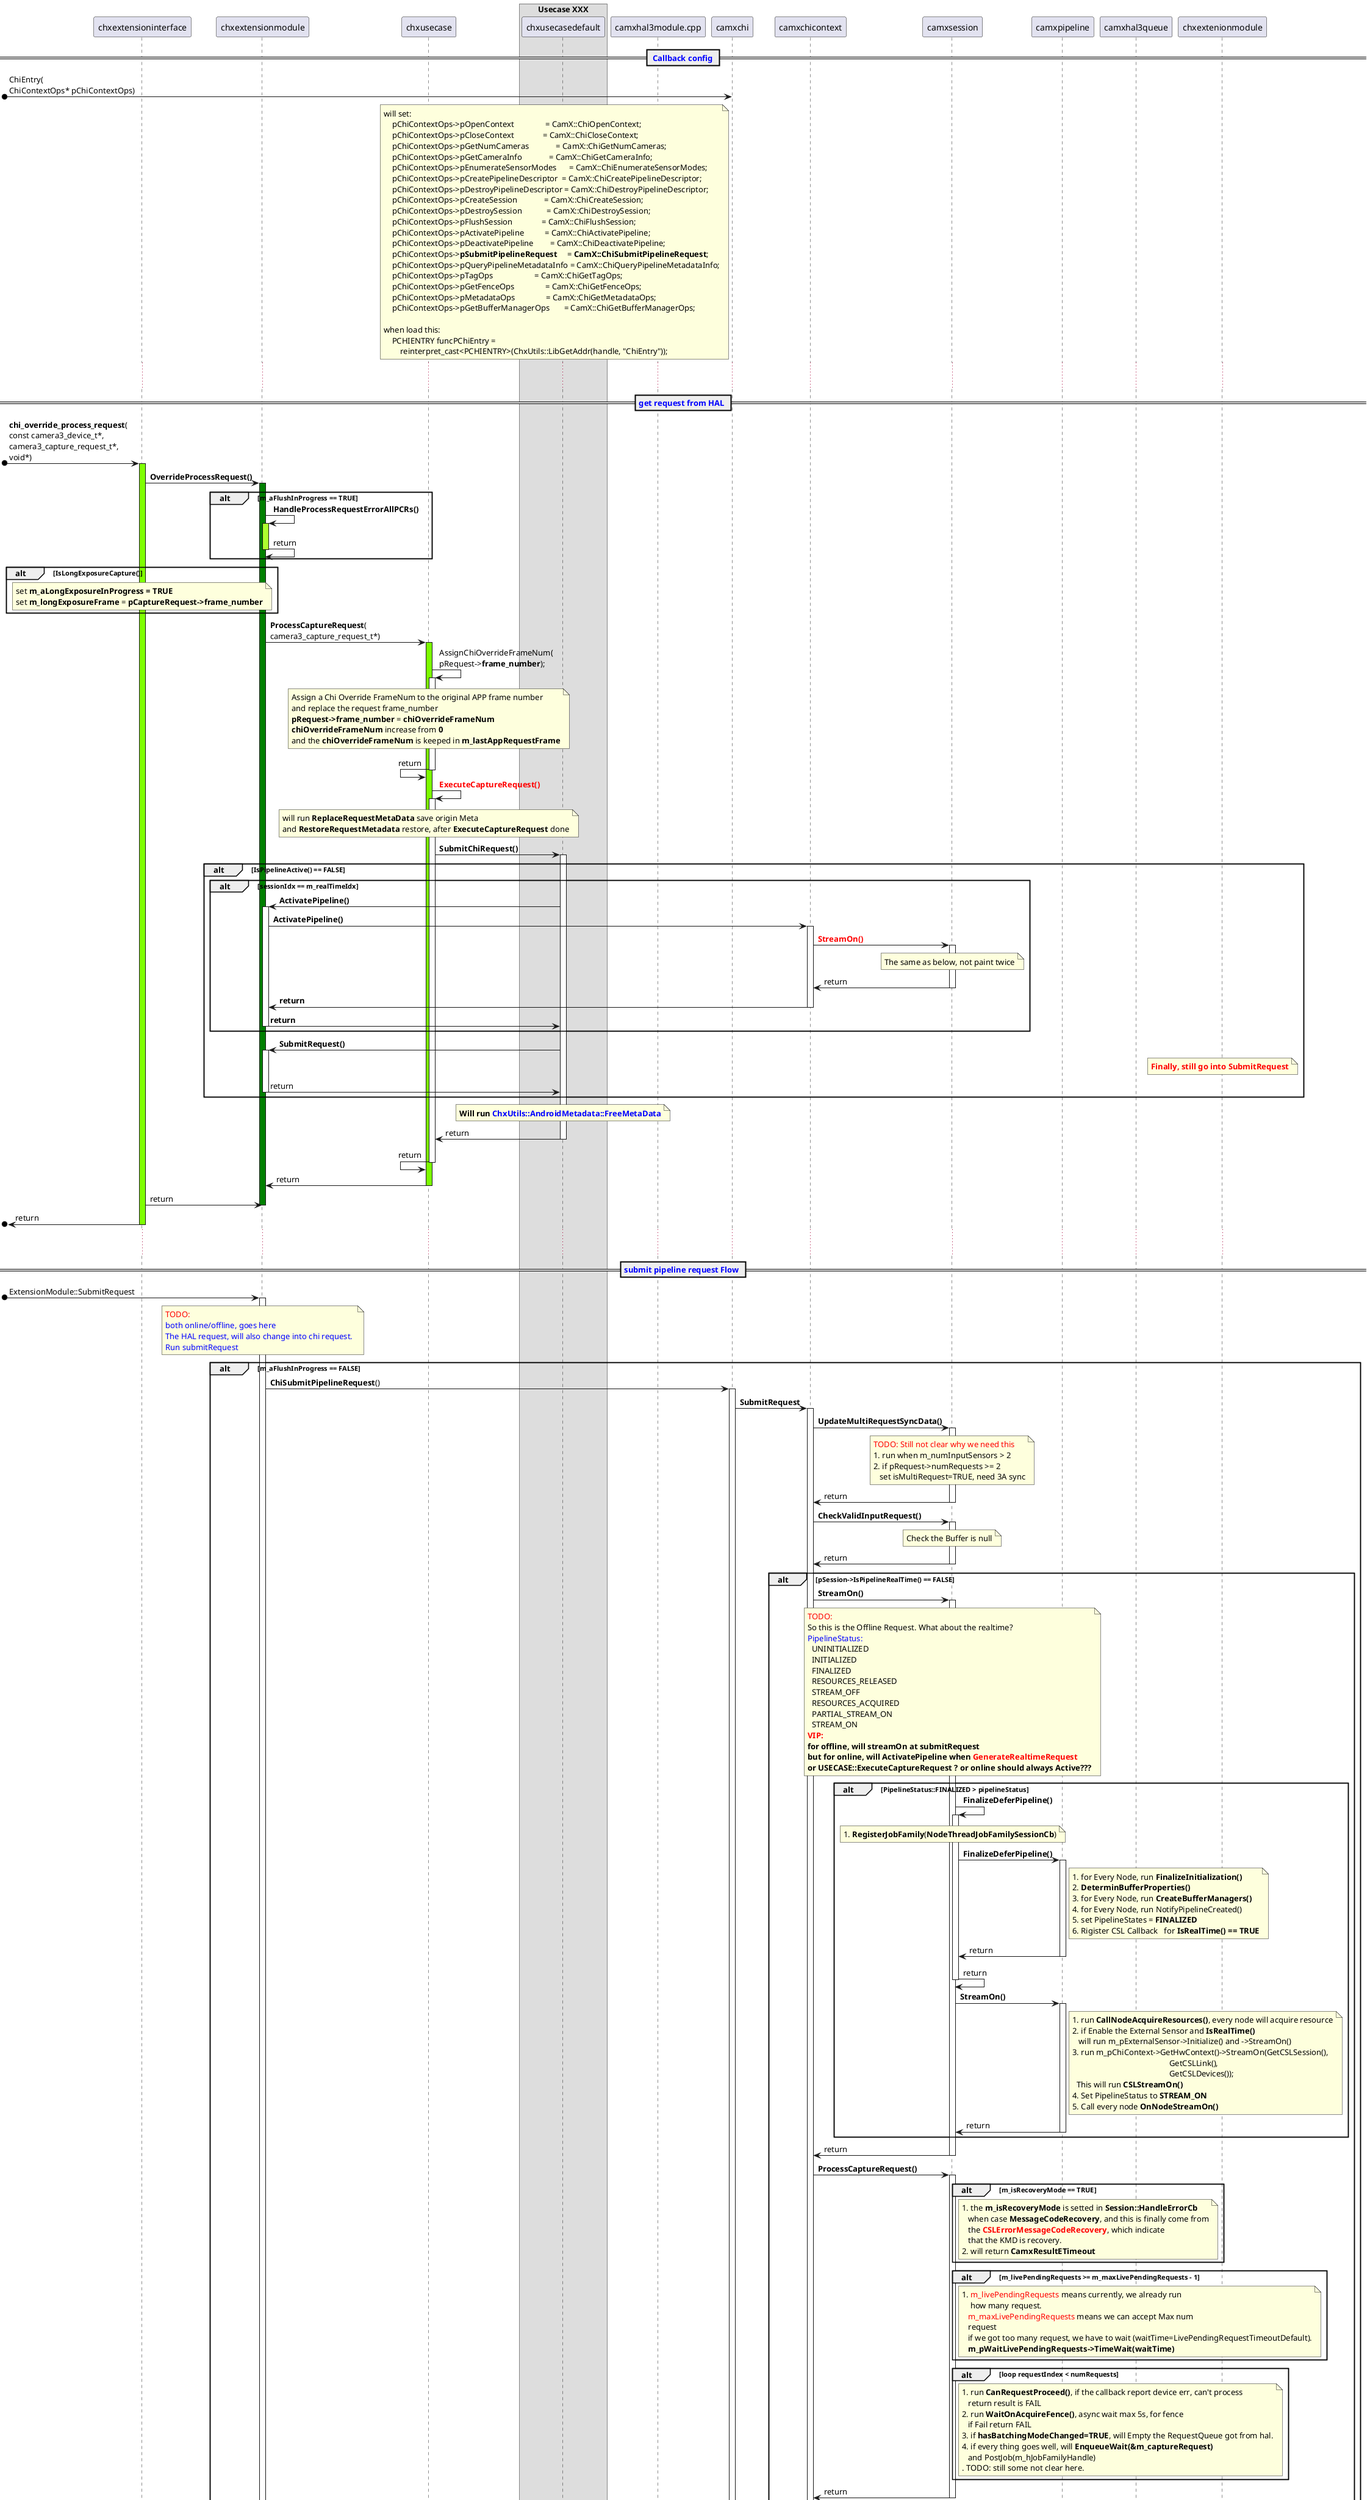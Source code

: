 /'派生，继承：<|--'/
/'组合：*-- ， 将会管理对象的生命周期'/
/'聚合：o--, 特指不管理对象的生命周期，但存在关联'/
/'
title <size:18>camx awb overview</size>\n     Lin Jin

collections ThreadUsers

<color:red><size:16>****</size></color>

<color:blue><size:15></size></color>

package <color:blue><size:15>**AWBDecisionAggregator** {
}

== <color:blue> CAWBMain::Configure </color>==

participant XXX

box "Factory"
participant camxcawbfactory as awb_factory
end box



<color:red>TODO: this need check further</color>


Useful color:
1. Red
Red Crimson DeepPink LightPink Salmon HotPink

2. Blue
MediumBlue Blue DodgerBlue DeepSkyBlue Cyan LightSkyBlue SlateBlue SkyBlue

3. Green
Chartreuse Green GreenYellow LawnGreen Lime LightGreen SpingGreen

4. Yellow
Yellow Gold LightGoldenRodYellow Orange LemonChiffon

5. Violet
DarkMagenta BlueViolet DardViolet Magenta Fuchsia Purple

6. 
'/

@startuml


participant chxextensioninterface

participant chxextensionmodule

participant chxusecase

box "Usecase XXX"
participant chxusecasedefault
end box
participant camxhal3module.cpp
participant camxchi
participant camxchicontext
participant camxsession
participant camxpipeline
participant camxhal3queue

== <color:blue> Callback config </color>==
[o->camxchi: ChiEntry(\nChiContextOps* pChiContextOps)
note left camxchi
    will set:
        pChiContextOps->pOpenContext               = CamX::ChiOpenContext;
        pChiContextOps->pCloseContext              = CamX::ChiCloseContext;
        pChiContextOps->pGetNumCameras             = CamX::ChiGetNumCameras;
        pChiContextOps->pGetCameraInfo             = CamX::ChiGetCameraInfo;
        pChiContextOps->pEnumerateSensorModes      = CamX::ChiEnumerateSensorModes;
        pChiContextOps->pCreatePipelineDescriptor  = CamX::ChiCreatePipelineDescriptor;
        pChiContextOps->pDestroyPipelineDescriptor = CamX::ChiDestroyPipelineDescriptor;
        pChiContextOps->pCreateSession             = CamX::ChiCreateSession;
        pChiContextOps->pDestroySession            = CamX::ChiDestroySession;
        pChiContextOps->pFlushSession              = CamX::ChiFlushSession;
        pChiContextOps->pActivatePipeline          = CamX::ChiActivatePipeline;
        pChiContextOps->pDeactivatePipeline        = CamX::ChiDeactivatePipeline;
        pChiContextOps->**pSubmitPipelineRequest**     = **CamX::ChiSubmitPipelineRequest**;
        pChiContextOps->pQueryPipelineMetadataInfo = CamX::ChiQueryPipelineMetadataInfo;
        pChiContextOps->pTagOps                    = CamX::ChiGetTagOps;
        pChiContextOps->pGetFenceOps               = CamX::ChiGetFenceOps;
        pChiContextOps->pMetadataOps               = CamX::ChiGetMetadataOps;
        pChiContextOps->pGetBufferManagerOps       = CamX::ChiGetBufferManagerOps;

    when load this:
        PCHIENTRY funcPChiEntry = 
            reinterpret_cast<PCHIENTRY>(ChxUtils::LibGetAddr(handle, "ChiEntry"));
end note

... ...
== <color:blue>get request from **HAL** </color>==
[o->chxextensioninterface: **chi_override_process_request**(\nconst camera3_device_t*,\ncamera3_capture_request_t*,\nvoid*)
activate chxextensioninterface #Chartreuse
  chxextensioninterface->chxextensionmodule: **OverrideProcessRequest()**
  activate chxextensionmodule #Green
    alt **m_aFlushInProgress == TRUE**
      chxextensionmodule->chxextensionmodule: **HandleProcessRequestErrorAllPCRs()**
      activate chxextensionmodule #GreenYellow
      chxextensionmodule->chxextensionmodule: return
      deactivate chxextensionmodule
    end
    
    alt **IsLongExposureCapture()**
      note over chxextensioninterface
        set **m_aLongExposureInProgress = TRUE**
        set **m_longExposureFrame** = **pCaptureRequest->frame_number**
      end note
    end

    chxextensionmodule->chxusecase: **ProcessCaptureRequest**(\ncamera3_capture_request_t*)
    activate chxusecase #LawnGreen
      chxusecase->chxusecase: AssignChiOverrideFrameNum(\npRequest->**frame_number**);
      activate chxusecase
        note over chxusecase
          Assign a Chi Override FrameNum to the original APP frame number
          and replace the request frame_number
          **pRequest->frame_number** = **chiOverrideFrameNum**
          **chiOverrideFrameNum** increase from **0**
          and the **chiOverrideFrameNum** is keeped in **m_lastAppRequestFrame**
        end note
      chxusecase<-chxusecase: return
      deactivate chxusecase

      chxusecase->chxusecase: <color:red>**ExecuteCaptureRequest()**</color>
      activate chxusecase
        note over chxusecase
          will run **ReplaceRequestMetaData** save origin Meta
          and **RestoreRequestMetadata** restore, after **ExecuteCaptureRequest** done
        end note

        chxusecase->chxusecasedefault: **SubmitChiRequest()**
        activate chxusecasedefault
          alt **IsPipelineActive() == FALSE**
            alt **sessionIdx == m_realTimeIdx**
              chxusecasedefault->chxextensionmodule: **ActivatePipeline()**
              activate chxextensionmodule
                chxextensionmodule->camxchicontext: **ActivatePipeline()**
                activate camxchicontext
                  camxchicontext->camxsession: <color:red>**StreamOn()**</color>
                  activate camxsession
                    note over camxsession
                      The same as below, not paint twice
                    end note
                  camxsession->camxchicontext: return
                  deactivate camxsession
                chxextensionmodule<-camxchicontext: **return**
                deactivate camxchicontext
              chxusecasedefault<-chxextensionmodule: **return**
              deactivate chxextensionmodule
            end

            chxusecasedefault->chxextensionmodule: **SubmitRequest()**
            activate chxextensionmodule
              note over chxextenionmodule
                <color:red>**Finally, still go into SubmitRequest**</color>
              end note
            chxusecasedefault<-chxextensionmodule: return
            deactivate chxextensionmodule
          end
          note over chxusecasedefault
            **Will run <color:blue>ChxUtils::AndroidMetadata::FreeMetaData</color>**
          end note
        chxusecase<-chxusecasedefault: return
        deactivate chxusecasedefault

      chxusecase<-chxusecase: return
      deactivate chxusecase

    chxextensionmodule<-chxusecase: return
    deactivate chxusecase

  chxextensioninterface->chxextensionmodule: return
  deactivate chxextensionmodule
[o<-chxextensioninterface: return
deactivate chxextensioninterface
... ...
== <color:blue>submit pipeline request Flow </color>==
[o->chxextensionmodule: ExtensionModule::SubmitRequest
note over chxextensionmodule
  <color:red>TODO: </color>
  <color:blue>both online/offline, goes here</color>
  <color:blue>The HAL request, will also change into chi request. </color>
  <color:blue>Run submitRequest</color>
end note
activate chxextensionmodule
    alt **m_aFlushInProgress** == **FALSE**
        chxextensionmodule->camxchi: **ChiSubmitPipelineRequest**()
        activate camxchi
            camxchi->camxchicontext: **SubmitRequest**
            activate camxchicontext
                camxchicontext->camxsession: **UpdateMultiRequestSyncData()**
                activate camxsession
                    note over camxsession
                        <color:red>TODO: Still not clear why we need this</color>
                        1. run when m_numInputSensors > 2
                        2. if pRequest->numRequests >= 2
                           set isMultiRequest=TRUE, need 3A sync
                    end note
                camxsession->camxchicontext: return
                deactivate camxsession

                camxchicontext->camxsession: **CheckValidInputRequest()**
                activate camxsession
                    note over camxsession
                      Check the Buffer is null
                    end note
                camxsession->camxchicontext: return
                deactivate camxsession

                alt pSession->**IsPipelineRealTime()** == FALSE
                    camxchicontext->camxsession: **StreamOn()**
                    activate camxsession
                        note over camxsession
                          <color:red>TODO:</color>
                          So this is the Offline Request. What about the realtime?
                          <color:blue>PipelineStatus:</color>
                            UNINITIALIZED
                            INITIALIZED
                            FINALIZED
                            RESOURCES_RELEASED
                            STREAM_OFF
                            RESOURCES_ACQUIRED
                            PARTIAL_STREAM_ON
                            STREAM_ON
                          <color:red>**VIP:**</color>
                          **for offline, will streamOn at submitRequest**
                          **but for online, will ActivatePipeline when <color:red>GenerateRealtimeRequest</color>**
                          **or USECASE::ExecuteCaptureRequest ? or online should always Active???**
                        end note
                        alt PipelineStatus::FINALIZED > pipelineStatus
                            camxsession->camxsession: **FinalizeDeferPipeline()**
                            activate camxsession
                              note over camxsession
                                1. **RegisterJobFamily**(**NodeThreadJobFamilySessionCb**)
                              end note
                              camxsession->camxpipeline: **FinalizeDeferPipeline()**
                              activate camxpipeline
                                note right camxpipeline
                                  1. for Every Node, run **FinalizeInitialization()**
                                  2. **DeterminBufferProperties()**
                                  3. for Every Node, run **CreateBufferManagers()**
                                  4. for Every Node, run NotifyPipelineCreated()
                                  5. set PipelineStates = **FINALIZED**
                                  6. Rigister CSL Callback   for **IsRealTime() == TRUE**
                                end note
                              camxpipeline->camxsession: return
                              deactivate camxpipeline
                            camxsession->camxsession: return
                            deactivate camxsession

                            camxsession->camxpipeline: **StreamOn()**
                            activate camxpipeline
                                note right camxpipeline
                                    1. run **CallNodeAcquireResources()**, every node will acquire resource
                                    2. if Enable the External Sensor and **IsRealTime()**
                                       will run m_pExternalSensor->Initialize() and ->StreamOn()
                                    3. run m_pChiContext->GetHwContext()->StreamOn(GetCSLSession(),
                                                                                   GetCSLLink(),
                                                                                   GetCSLDevices());
                                      This will run **CSLStreamOn()**
                                    4. Set PipelineStatus to **STREAM_ON**
                                    5. Call every node **OnNodeStreamOn()**
                                end note
                            camxpipeline->camxsession: return
                            deactivate camxpipeline
                        end
                    camxsession->camxchicontext: return
                    deactivate camxsession

                    camxchicontext->camxsession: **ProcessCaptureRequest()**
                    activate camxsession
                        alt **m_isRecoveryMode == TRUE**
                            note right camxsession
                                1. the **m_isRecoveryMode** is setted in **Session::HandleErrorCb**
                                   when case **MessageCodeRecovery**, and this is finally come from
                                   the <color:red>**CSLErrorMessageCodeRecovery**</color>, which indicate
                                   that the KMD is recovery.
                                2. will return **CamxResultETimeout**
                            end note
                        end

                        alt **m_livePendingRequests** >= **m_maxLivePendingRequests - 1**
                            note right camxsession
                                1. <color:red>m_livePendingRequests</color> means currently, we already run
                                    how many request.
                                   <color:red>m_maxLivePendingRequests</color> means we can accept Max num
                                   request
                                   if we got too many request, we have to wait (waitTime=LivePendingRequestTimeoutDefault).
                                   **m_pWaitLivePendingRequests->TimeWait(waitTime)**
                            end note
                        end

                        alt loop requestIndex < **numRequests**
                            note right camxsession
                                1. run **CanRequestProceed()**, if the callback report device err, can't process
                                   return result is FAIL
                                2. run **WaitOnAcquireFence()**, async wait max 5s, for fence
                                   if Fail return FAIL
                                3. if **hasBatchingModeChanged=TRUE**, will Empty the RequestQueue got from hal.
                                4. if every thing goes well, will **EnqueueWait(&m_captureRequest)**
                                   and PostJob(m_hJobFamilyHandle)
                                . TODO: still some not clear here.
                            end note
                        end 


                    camxsession->camxchicontext: return
                    deactivate camxsession


                end
            camxchicontext->camxchi: return
            deactivate camxchicontext
        camxchi->chxextensionmodule: return
        deactivate camxchi
    end
[o<-chxextensionmodule: return
deactivate chxextensionmodule



== <color:blue> **how chi save preview/snapshot/video stream from App?** </color>==
note left camxhal3queue
    the camxhal3queue is used to manage the Hal3Queue
    the Input Request save in a Queue
end note

@enduml
